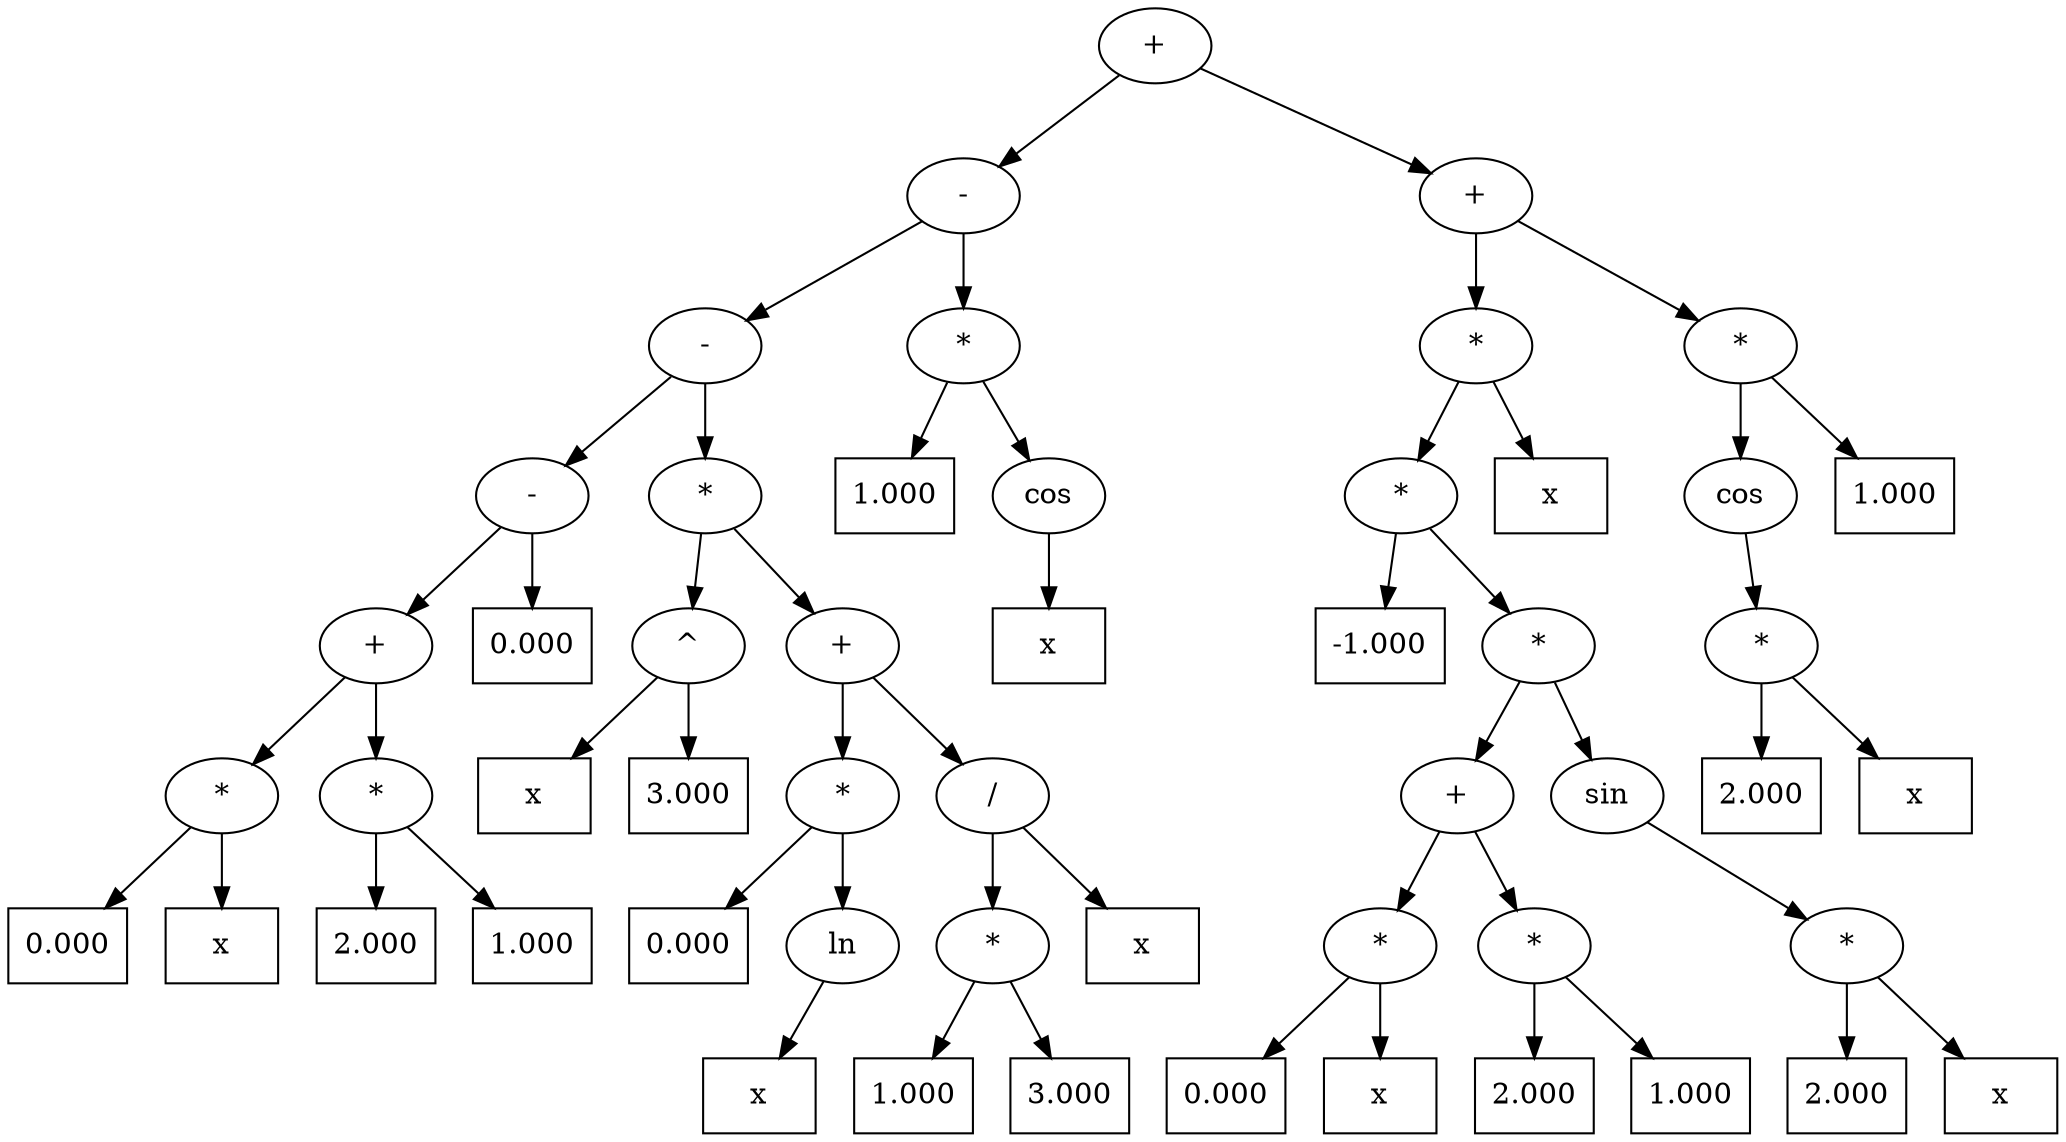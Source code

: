 digraph TREE {

	peak0x55f5df536470 [label = "+"];
		peak0x55f5df536470 -> peak0x55f5df536440
	peak0x55f5df536440 [label = "-"];
		peak0x55f5df536440 -> peak0x55f5df536410
	peak0x55f5df536410 [label = "-"];
		peak0x55f5df536410 -> peak0x55f5df5363e0
	peak0x55f5df5363e0 [label = "-"];
		peak0x55f5df5363e0 -> peak0x55f5df5363b0
	peak0x55f5df5363b0 [label = "+"];
		peak0x55f5df5363b0 -> peak0x55f5df536380
	peak0x55f5df536380 [label = "*"];
		peak0x55f5df536380 -> peak0x55f5df536350
	peak0x55f5df536350 [label = "0.000" shape = box];
		peak0x55f5df536380 -> peak0x55f5df536320
	peak0x55f5df536320 [label = "x" shape = box];
		peak0x55f5df5363b0 -> peak0x55f5df5362f0
	peak0x55f5df5362f0 [label = "*"];
		peak0x55f5df5362f0 -> peak0x55f5df5362c0
	peak0x55f5df5362c0 [label = "2.000" shape = box];
		peak0x55f5df5362f0 -> peak0x55f5df536290
	peak0x55f5df536290 [label = "1.000" shape = box];
		peak0x55f5df5363e0 -> peak0x55f5df536260
	peak0x55f5df536260 [label = "0.000" shape = box];
		peak0x55f5df536410 -> peak0x55f5df536230
	peak0x55f5df536230 [label = "*"];
		peak0x55f5df536230 -> peak0x55f5df536200
	peak0x55f5df536200 [label = "^"];
		peak0x55f5df536200 -> peak0x55f5df5361d0
	peak0x55f5df5361d0 [label = "x" shape = box];
		peak0x55f5df536200 -> peak0x55f5df5361a0
	peak0x55f5df5361a0 [label = "3.000" shape = box];
		peak0x55f5df536230 -> peak0x55f5df536170
	peak0x55f5df536170 [label = "+"];
		peak0x55f5df536170 -> peak0x55f5df536140
	peak0x55f5df536140 [label = "*"];
		peak0x55f5df536140 -> peak0x55f5df536110
	peak0x55f5df536110 [label = "0.000" shape = box];
		peak0x55f5df536140 -> peak0x55f5df5360e0
	peak0x55f5df5360e0 [label = "ln"];
		peak0x55f5df5360e0 -> peak0x55f5df5360b0
	peak0x55f5df5360b0 [label = "x" shape = box];
		peak0x55f5df536170 -> peak0x55f5df536080
	peak0x55f5df536080 [label = "/"];
		peak0x55f5df536080 -> peak0x55f5df536050
	peak0x55f5df536050 [label = "*"];
		peak0x55f5df536050 -> peak0x55f5df536020
	peak0x55f5df536020 [label = "1.000" shape = box];
		peak0x55f5df536050 -> peak0x55f5df535ff0
	peak0x55f5df535ff0 [label = "3.000" shape = box];
		peak0x55f5df536080 -> peak0x55f5df535fc0
	peak0x55f5df535fc0 [label = "x" shape = box];
		peak0x55f5df536440 -> peak0x55f5df535f90
	peak0x55f5df535f90 [label = "*"];
		peak0x55f5df535f90 -> peak0x55f5df535f60
	peak0x55f5df535f60 [label = "1.000" shape = box];
		peak0x55f5df535f90 -> peak0x55f5df535f30
	peak0x55f5df535f30 [label = "cos"];
		peak0x55f5df535f30 -> peak0x55f5df535f00
	peak0x55f5df535f00 [label = "x" shape = box];
		peak0x55f5df536470 -> peak0x55f5df535ed0
	peak0x55f5df535ed0 [label = "+"];
		peak0x55f5df535ed0 -> peak0x55f5df535ea0
	peak0x55f5df535ea0 [label = "*"];
		peak0x55f5df535ea0 -> peak0x55f5df535e70
	peak0x55f5df535e70 [label = "*"];
		peak0x55f5df535e70 -> peak0x55f5df535e40
	peak0x55f5df535e40 [label = "-1.000" shape = box];
		peak0x55f5df535e70 -> peak0x55f5df535e10
	peak0x55f5df535e10 [label = "*"];
		peak0x55f5df535e10 -> peak0x55f5df535de0
	peak0x55f5df535de0 [label = "+"];
		peak0x55f5df535de0 -> peak0x55f5df535db0
	peak0x55f5df535db0 [label = "*"];
		peak0x55f5df535db0 -> peak0x55f5df535d80
	peak0x55f5df535d80 [label = "0.000" shape = box];
		peak0x55f5df535db0 -> peak0x55f5df535d50
	peak0x55f5df535d50 [label = "x" shape = box];
		peak0x55f5df535de0 -> peak0x55f5df535d20
	peak0x55f5df535d20 [label = "*"];
		peak0x55f5df535d20 -> peak0x55f5df535cf0
	peak0x55f5df535cf0 [label = "2.000" shape = box];
		peak0x55f5df535d20 -> peak0x55f5df535cc0
	peak0x55f5df535cc0 [label = "1.000" shape = box];
		peak0x55f5df535e10 -> peak0x55f5df535c90
	peak0x55f5df535c90 [label = "sin"];
		peak0x55f5df535c90 -> peak0x55f5df535c00
	peak0x55f5df535c00 [label = "*"];
		peak0x55f5df535c00 -> peak0x55f5df535c30
	peak0x55f5df535c30 [label = "2.000" shape = box];
		peak0x55f5df535c00 -> peak0x55f5df535c60
	peak0x55f5df535c60 [label = "x" shape = box];
		peak0x55f5df535ea0 -> peak0x55f5df535bd0
	peak0x55f5df535bd0 [label = "x" shape = box];
		peak0x55f5df535ed0 -> peak0x55f5df535ba0
	peak0x55f5df535ba0 [label = "*"];
		peak0x55f5df535ba0 -> peak0x55f5df535ae0
	peak0x55f5df535ae0 [label = "cos"];
		peak0x55f5df535ae0 -> peak0x55f5df535b10
	peak0x55f5df535b10 [label = "*"];
		peak0x55f5df535b10 -> peak0x55f5df535b40
	peak0x55f5df535b40 [label = "2.000" shape = box];
		peak0x55f5df535b10 -> peak0x55f5df535b70
	peak0x55f5df535b70 [label = "x" shape = box];
		peak0x55f5df535ba0 -> peak0x55f5df535ab0
	peak0x55f5df535ab0 [label = "1.000" shape = box];
}
